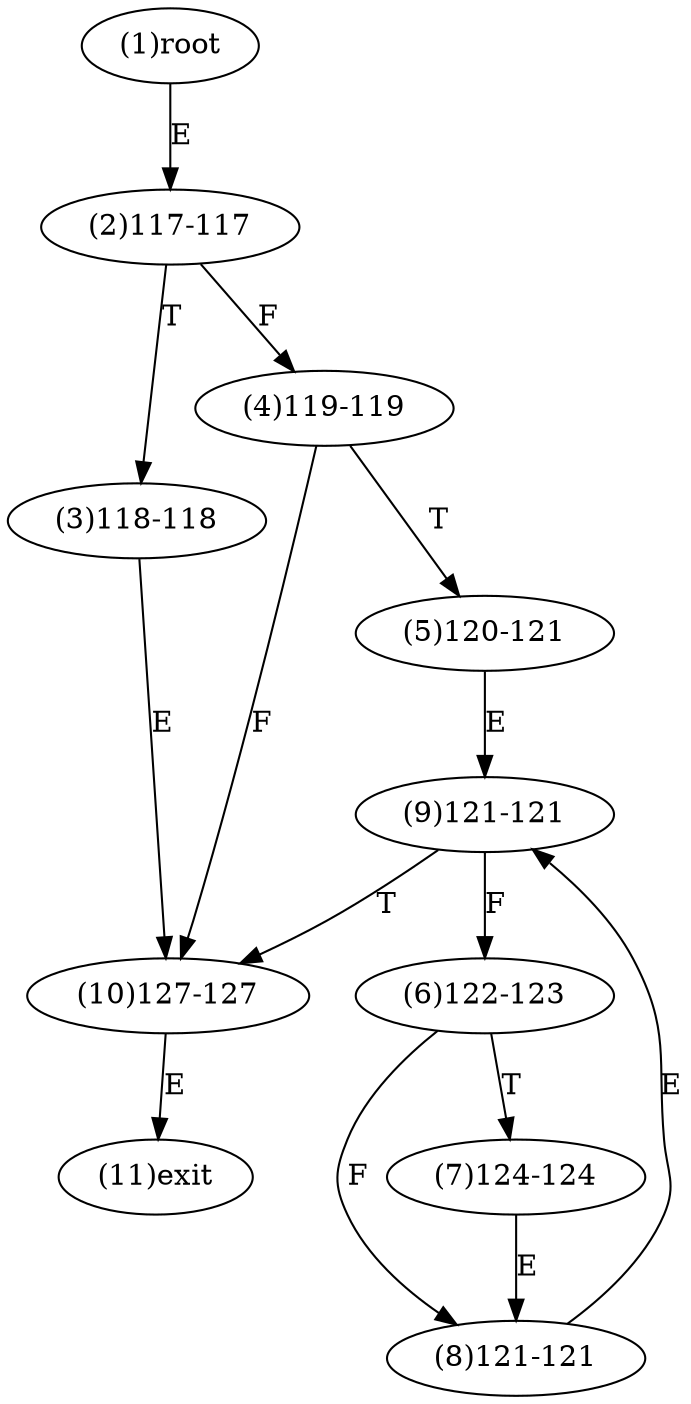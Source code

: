 digraph "" { 
1[ label="(1)root"];
2[ label="(2)117-117"];
3[ label="(3)118-118"];
4[ label="(4)119-119"];
5[ label="(5)120-121"];
6[ label="(6)122-123"];
7[ label="(7)124-124"];
8[ label="(8)121-121"];
9[ label="(9)121-121"];
10[ label="(10)127-127"];
11[ label="(11)exit"];
1->2[ label="E"];
2->4[ label="F"];
2->3[ label="T"];
3->10[ label="E"];
4->10[ label="F"];
4->5[ label="T"];
5->9[ label="E"];
6->8[ label="F"];
6->7[ label="T"];
7->8[ label="E"];
8->9[ label="E"];
9->6[ label="F"];
9->10[ label="T"];
10->11[ label="E"];
}